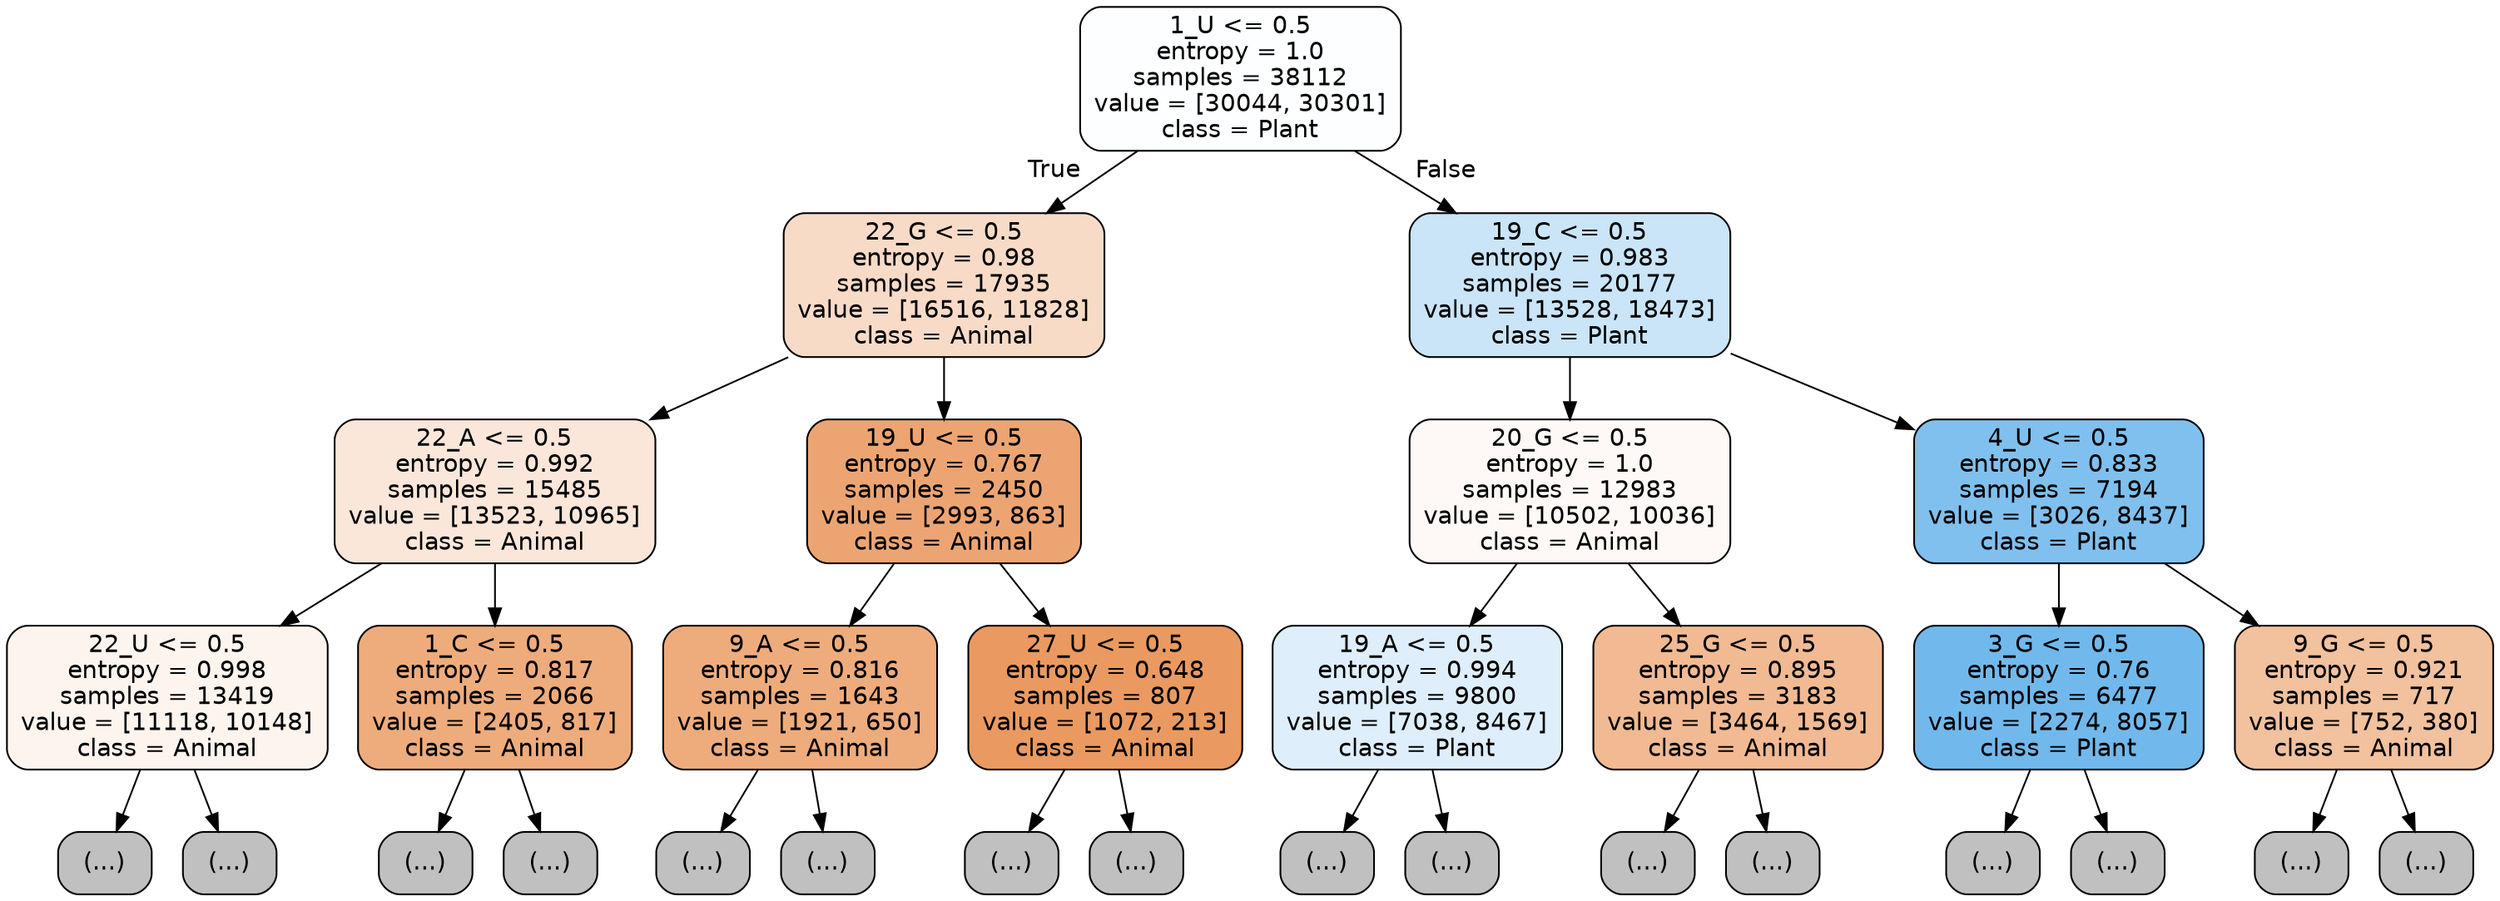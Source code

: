 digraph Tree {
node [shape=box, style="filled, rounded", color="black", fontname="helvetica"] ;
edge [fontname="helvetica"] ;
0 [label="1_U <= 0.5\nentropy = 1.0\nsamples = 38112\nvalue = [30044, 30301]\nclass = Plant", fillcolor="#fdfeff"] ;
1 [label="22_G <= 0.5\nentropy = 0.98\nsamples = 17935\nvalue = [16516, 11828]\nclass = Animal", fillcolor="#f8dbc7"] ;
0 -> 1 [labeldistance=2.5, labelangle=45, headlabel="True"] ;
2 [label="22_A <= 0.5\nentropy = 0.992\nsamples = 15485\nvalue = [13523, 10965]\nclass = Animal", fillcolor="#fae7da"] ;
1 -> 2 ;
3 [label="22_U <= 0.5\nentropy = 0.998\nsamples = 13419\nvalue = [11118, 10148]\nclass = Animal", fillcolor="#fdf4ee"] ;
2 -> 3 ;
4 [label="(...)", fillcolor="#C0C0C0"] ;
3 -> 4 ;
6137 [label="(...)", fillcolor="#C0C0C0"] ;
3 -> 6137 ;
7140 [label="1_C <= 0.5\nentropy = 0.817\nsamples = 2066\nvalue = [2405, 817]\nclass = Animal", fillcolor="#eeac7c"] ;
2 -> 7140 ;
7141 [label="(...)", fillcolor="#C0C0C0"] ;
7140 -> 7141 ;
7814 [label="(...)", fillcolor="#C0C0C0"] ;
7140 -> 7814 ;
8179 [label="19_U <= 0.5\nentropy = 0.767\nsamples = 2450\nvalue = [2993, 863]\nclass = Animal", fillcolor="#eca572"] ;
1 -> 8179 ;
8180 [label="9_A <= 0.5\nentropy = 0.816\nsamples = 1643\nvalue = [1921, 650]\nclass = Animal", fillcolor="#eeac7c"] ;
8179 -> 8180 ;
8181 [label="(...)", fillcolor="#C0C0C0"] ;
8180 -> 8181 ;
8758 [label="(...)", fillcolor="#C0C0C0"] ;
8180 -> 8758 ;
8945 [label="27_U <= 0.5\nentropy = 0.648\nsamples = 807\nvalue = [1072, 213]\nclass = Animal", fillcolor="#ea9a60"] ;
8179 -> 8945 ;
8946 [label="(...)", fillcolor="#C0C0C0"] ;
8945 -> 8946 ;
9209 [label="(...)", fillcolor="#C0C0C0"] ;
8945 -> 9209 ;
9212 [label="19_C <= 0.5\nentropy = 0.983\nsamples = 20177\nvalue = [13528, 18473]\nclass = Plant", fillcolor="#cae5f8"] ;
0 -> 9212 [labeldistance=2.5, labelangle=-45, headlabel="False"] ;
9213 [label="20_G <= 0.5\nentropy = 1.0\nsamples = 12983\nvalue = [10502, 10036]\nclass = Animal", fillcolor="#fef9f6"] ;
9212 -> 9213 ;
9214 [label="19_A <= 0.5\nentropy = 0.994\nsamples = 9800\nvalue = [7038, 8467]\nclass = Plant", fillcolor="#deeefb"] ;
9213 -> 9214 ;
9215 [label="(...)", fillcolor="#C0C0C0"] ;
9214 -> 9215 ;
12160 [label="(...)", fillcolor="#C0C0C0"] ;
9214 -> 12160 ;
13325 [label="25_G <= 0.5\nentropy = 0.895\nsamples = 3183\nvalue = [3464, 1569]\nclass = Animal", fillcolor="#f1ba93"] ;
9213 -> 13325 ;
13326 [label="(...)", fillcolor="#C0C0C0"] ;
13325 -> 13326 ;
14793 [label="(...)", fillcolor="#C0C0C0"] ;
13325 -> 14793 ;
14794 [label="4_U <= 0.5\nentropy = 0.833\nsamples = 7194\nvalue = [3026, 8437]\nclass = Plant", fillcolor="#80c0ee"] ;
9212 -> 14794 ;
14795 [label="3_G <= 0.5\nentropy = 0.76\nsamples = 6477\nvalue = [2274, 8057]\nclass = Plant", fillcolor="#71b9ec"] ;
14794 -> 14795 ;
14796 [label="(...)", fillcolor="#C0C0C0"] ;
14795 -> 14796 ;
15891 [label="(...)", fillcolor="#C0C0C0"] ;
14795 -> 15891 ;
16284 [label="9_G <= 0.5\nentropy = 0.921\nsamples = 717\nvalue = [752, 380]\nclass = Animal", fillcolor="#f2c19d"] ;
14794 -> 16284 ;
16285 [label="(...)", fillcolor="#C0C0C0"] ;
16284 -> 16285 ;
16552 [label="(...)", fillcolor="#C0C0C0"] ;
16284 -> 16552 ;
}